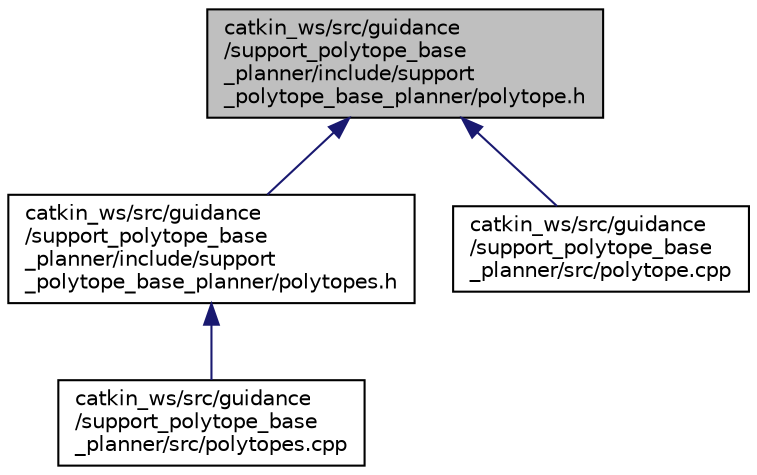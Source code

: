 digraph "catkin_ws/src/guidance/support_polytope_base_planner/include/support_polytope_base_planner/polytope.h"
{
 // LATEX_PDF_SIZE
  edge [fontname="Helvetica",fontsize="10",labelfontname="Helvetica",labelfontsize="10"];
  node [fontname="Helvetica",fontsize="10",shape=record];
  Node1 [label="catkin_ws/src/guidance\l/support_polytope_base\l_planner/include/support\l_polytope_base_planner/polytope.h",height=0.2,width=0.4,color="black", fillcolor="grey75", style="filled", fontcolor="black",tooltip=" "];
  Node1 -> Node2 [dir="back",color="midnightblue",fontsize="10",style="solid"];
  Node2 [label="catkin_ws/src/guidance\l/support_polytope_base\l_planner/include/support\l_polytope_base_planner/polytopes.h",height=0.2,width=0.4,color="black", fillcolor="white", style="filled",URL="$polytopes_8h.html",tooltip=" "];
  Node2 -> Node3 [dir="back",color="midnightblue",fontsize="10",style="solid"];
  Node3 [label="catkin_ws/src/guidance\l/support_polytope_base\l_planner/src/polytopes.cpp",height=0.2,width=0.4,color="black", fillcolor="white", style="filled",URL="$polytopes_8cpp.html",tooltip=" "];
  Node1 -> Node4 [dir="back",color="midnightblue",fontsize="10",style="solid"];
  Node4 [label="catkin_ws/src/guidance\l/support_polytope_base\l_planner/src/polytope.cpp",height=0.2,width=0.4,color="black", fillcolor="white", style="filled",URL="$polytope_8cpp.html",tooltip=" "];
}
